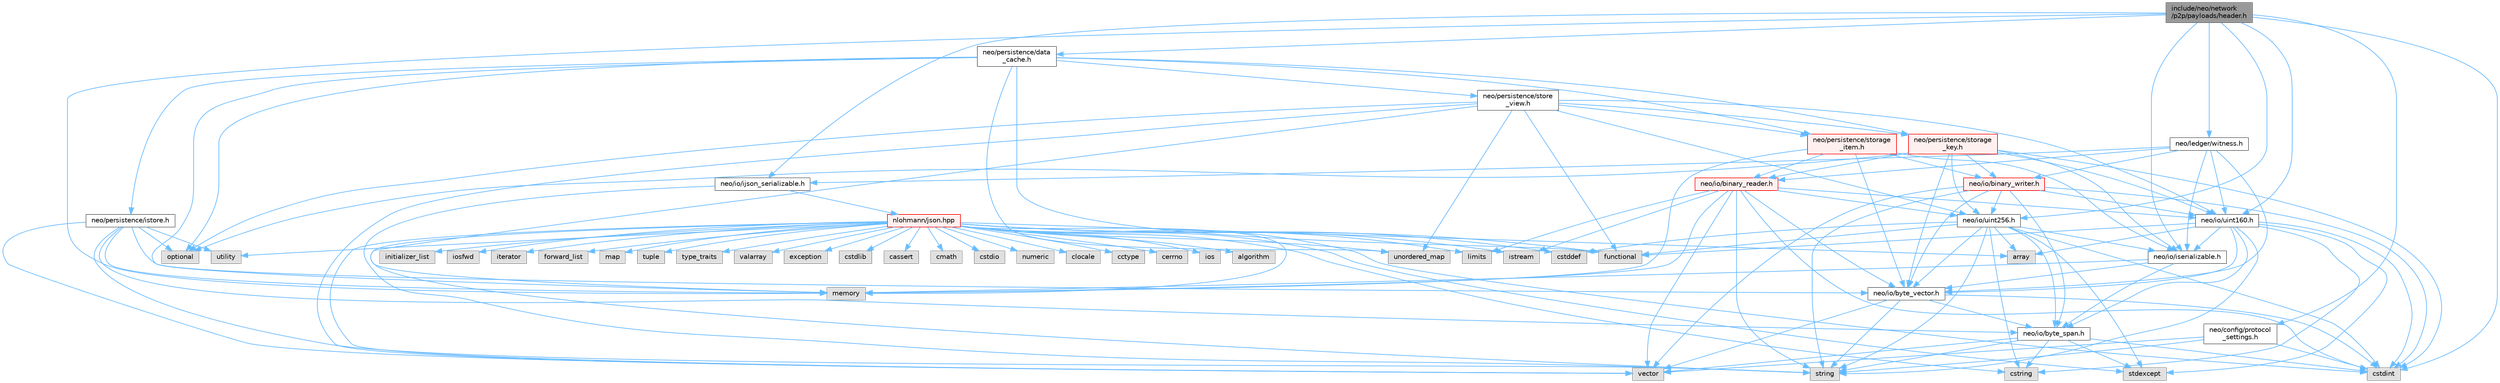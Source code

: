 digraph "include/neo/network/p2p/payloads/header.h"
{
 // LATEX_PDF_SIZE
  bgcolor="transparent";
  edge [fontname=Helvetica,fontsize=10,labelfontname=Helvetica,labelfontsize=10];
  node [fontname=Helvetica,fontsize=10,shape=box,height=0.2,width=0.4];
  Node1 [id="Node000001",label="include/neo/network\l/p2p/payloads/header.h",height=0.2,width=0.4,color="gray40", fillcolor="grey60", style="filled", fontcolor="black",tooltip=" "];
  Node1 -> Node2 [id="edge1_Node000001_Node000002",color="steelblue1",style="solid",tooltip=" "];
  Node2 [id="Node000002",label="neo/config/protocol\l_settings.h",height=0.2,width=0.4,color="grey40", fillcolor="white", style="filled",URL="$config_2protocol__settings_8h.html",tooltip=" "];
  Node2 -> Node3 [id="edge2_Node000002_Node000003",color="steelblue1",style="solid",tooltip=" "];
  Node3 [id="Node000003",label="cstdint",height=0.2,width=0.4,color="grey60", fillcolor="#E0E0E0", style="filled",tooltip=" "];
  Node2 -> Node4 [id="edge3_Node000002_Node000004",color="steelblue1",style="solid",tooltip=" "];
  Node4 [id="Node000004",label="string",height=0.2,width=0.4,color="grey60", fillcolor="#E0E0E0", style="filled",tooltip=" "];
  Node2 -> Node5 [id="edge4_Node000002_Node000005",color="steelblue1",style="solid",tooltip=" "];
  Node5 [id="Node000005",label="vector",height=0.2,width=0.4,color="grey60", fillcolor="#E0E0E0", style="filled",tooltip=" "];
  Node1 -> Node6 [id="edge5_Node000001_Node000006",color="steelblue1",style="solid",tooltip=" "];
  Node6 [id="Node000006",label="neo/io/ijson_serializable.h",height=0.2,width=0.4,color="grey40", fillcolor="white", style="filled",URL="$ijson__serializable_8h.html",tooltip=" "];
  Node6 -> Node7 [id="edge6_Node000006_Node000007",color="steelblue1",style="solid",tooltip=" "];
  Node7 [id="Node000007",label="nlohmann/json.hpp",height=0.2,width=0.4,color="red", fillcolor="#FFF0F0", style="filled",URL="$json_8hpp.html",tooltip=" "];
  Node7 -> Node8 [id="edge7_Node000007_Node000008",color="steelblue1",style="solid",tooltip=" "];
  Node8 [id="Node000008",label="algorithm",height=0.2,width=0.4,color="grey60", fillcolor="#E0E0E0", style="filled",tooltip=" "];
  Node7 -> Node9 [id="edge8_Node000007_Node000009",color="steelblue1",style="solid",tooltip=" "];
  Node9 [id="Node000009",label="cstddef",height=0.2,width=0.4,color="grey60", fillcolor="#E0E0E0", style="filled",tooltip=" "];
  Node7 -> Node10 [id="edge9_Node000007_Node000010",color="steelblue1",style="solid",tooltip=" "];
  Node10 [id="Node000010",label="functional",height=0.2,width=0.4,color="grey60", fillcolor="#E0E0E0", style="filled",tooltip=" "];
  Node7 -> Node11 [id="edge10_Node000007_Node000011",color="steelblue1",style="solid",tooltip=" "];
  Node11 [id="Node000011",label="initializer_list",height=0.2,width=0.4,color="grey60", fillcolor="#E0E0E0", style="filled",tooltip=" "];
  Node7 -> Node12 [id="edge11_Node000007_Node000012",color="steelblue1",style="solid",tooltip=" "];
  Node12 [id="Node000012",label="iosfwd",height=0.2,width=0.4,color="grey60", fillcolor="#E0E0E0", style="filled",tooltip=" "];
  Node7 -> Node13 [id="edge12_Node000007_Node000013",color="steelblue1",style="solid",tooltip=" "];
  Node13 [id="Node000013",label="iterator",height=0.2,width=0.4,color="grey60", fillcolor="#E0E0E0", style="filled",tooltip=" "];
  Node7 -> Node14 [id="edge13_Node000007_Node000014",color="steelblue1",style="solid",tooltip=" "];
  Node14 [id="Node000014",label="memory",height=0.2,width=0.4,color="grey60", fillcolor="#E0E0E0", style="filled",tooltip=" "];
  Node7 -> Node4 [id="edge14_Node000007_Node000004",color="steelblue1",style="solid",tooltip=" "];
  Node7 -> Node15 [id="edge15_Node000007_Node000015",color="steelblue1",style="solid",tooltip=" "];
  Node15 [id="Node000015",label="utility",height=0.2,width=0.4,color="grey60", fillcolor="#E0E0E0", style="filled",tooltip=" "];
  Node7 -> Node5 [id="edge16_Node000007_Node000005",color="steelblue1",style="solid",tooltip=" "];
  Node7 -> Node16 [id="edge17_Node000007_Node000016",color="steelblue1",style="solid",tooltip=" "];
  Node16 [id="Node000016",label="array",height=0.2,width=0.4,color="grey60", fillcolor="#E0E0E0", style="filled",tooltip=" "];
  Node7 -> Node17 [id="edge18_Node000007_Node000017",color="steelblue1",style="solid",tooltip=" "];
  Node17 [id="Node000017",label="forward_list",height=0.2,width=0.4,color="grey60", fillcolor="#E0E0E0", style="filled",tooltip=" "];
  Node7 -> Node18 [id="edge19_Node000007_Node000018",color="steelblue1",style="solid",tooltip=" "];
  Node18 [id="Node000018",label="map",height=0.2,width=0.4,color="grey60", fillcolor="#E0E0E0", style="filled",tooltip=" "];
  Node7 -> Node19 [id="edge20_Node000007_Node000019",color="steelblue1",style="solid",tooltip=" "];
  Node19 [id="Node000019",label="tuple",height=0.2,width=0.4,color="grey60", fillcolor="#E0E0E0", style="filled",tooltip=" "];
  Node7 -> Node20 [id="edge21_Node000007_Node000020",color="steelblue1",style="solid",tooltip=" "];
  Node20 [id="Node000020",label="type_traits",height=0.2,width=0.4,color="grey60", fillcolor="#E0E0E0", style="filled",tooltip=" "];
  Node7 -> Node21 [id="edge22_Node000007_Node000021",color="steelblue1",style="solid",tooltip=" "];
  Node21 [id="Node000021",label="unordered_map",height=0.2,width=0.4,color="grey60", fillcolor="#E0E0E0", style="filled",tooltip=" "];
  Node7 -> Node22 [id="edge23_Node000007_Node000022",color="steelblue1",style="solid",tooltip=" "];
  Node22 [id="Node000022",label="valarray",height=0.2,width=0.4,color="grey60", fillcolor="#E0E0E0", style="filled",tooltip=" "];
  Node7 -> Node23 [id="edge24_Node000007_Node000023",color="steelblue1",style="solid",tooltip=" "];
  Node23 [id="Node000023",label="exception",height=0.2,width=0.4,color="grey60", fillcolor="#E0E0E0", style="filled",tooltip=" "];
  Node7 -> Node24 [id="edge25_Node000007_Node000024",color="steelblue1",style="solid",tooltip=" "];
  Node24 [id="Node000024",label="stdexcept",height=0.2,width=0.4,color="grey60", fillcolor="#E0E0E0", style="filled",tooltip=" "];
  Node7 -> Node3 [id="edge26_Node000007_Node000003",color="steelblue1",style="solid",tooltip=" "];
  Node7 -> Node25 [id="edge27_Node000007_Node000025",color="steelblue1",style="solid",tooltip=" "];
  Node25 [id="Node000025",label="cstdlib",height=0.2,width=0.4,color="grey60", fillcolor="#E0E0E0", style="filled",tooltip=" "];
  Node7 -> Node26 [id="edge28_Node000007_Node000026",color="steelblue1",style="solid",tooltip=" "];
  Node26 [id="Node000026",label="cassert",height=0.2,width=0.4,color="grey60", fillcolor="#E0E0E0", style="filled",tooltip=" "];
  Node7 -> Node27 [id="edge29_Node000007_Node000027",color="steelblue1",style="solid",tooltip=" "];
  Node27 [id="Node000027",label="limits",height=0.2,width=0.4,color="grey60", fillcolor="#E0E0E0", style="filled",tooltip=" "];
  Node7 -> Node28 [id="edge30_Node000007_Node000028",color="steelblue1",style="solid",tooltip=" "];
  Node28 [id="Node000028",label="cstring",height=0.2,width=0.4,color="grey60", fillcolor="#E0E0E0", style="filled",tooltip=" "];
  Node7 -> Node29 [id="edge31_Node000007_Node000029",color="steelblue1",style="solid",tooltip=" "];
  Node29 [id="Node000029",label="cmath",height=0.2,width=0.4,color="grey60", fillcolor="#E0E0E0", style="filled",tooltip=" "];
  Node7 -> Node30 [id="edge32_Node000007_Node000030",color="steelblue1",style="solid",tooltip=" "];
  Node30 [id="Node000030",label="cstdio",height=0.2,width=0.4,color="grey60", fillcolor="#E0E0E0", style="filled",tooltip=" "];
  Node7 -> Node31 [id="edge33_Node000007_Node000031",color="steelblue1",style="solid",tooltip=" "];
  Node31 [id="Node000031",label="numeric",height=0.2,width=0.4,color="grey60", fillcolor="#E0E0E0", style="filled",tooltip=" "];
  Node7 -> Node32 [id="edge34_Node000007_Node000032",color="steelblue1",style="solid",tooltip=" "];
  Node32 [id="Node000032",label="istream",height=0.2,width=0.4,color="grey60", fillcolor="#E0E0E0", style="filled",tooltip=" "];
  Node7 -> Node33 [id="edge35_Node000007_Node000033",color="steelblue1",style="solid",tooltip=" "];
  Node33 [id="Node000033",label="clocale",height=0.2,width=0.4,color="grey60", fillcolor="#E0E0E0", style="filled",tooltip=" "];
  Node7 -> Node34 [id="edge36_Node000007_Node000034",color="steelblue1",style="solid",tooltip=" "];
  Node34 [id="Node000034",label="cctype",height=0.2,width=0.4,color="grey60", fillcolor="#E0E0E0", style="filled",tooltip=" "];
  Node7 -> Node35 [id="edge37_Node000007_Node000035",color="steelblue1",style="solid",tooltip=" "];
  Node35 [id="Node000035",label="cerrno",height=0.2,width=0.4,color="grey60", fillcolor="#E0E0E0", style="filled",tooltip=" "];
  Node7 -> Node36 [id="edge38_Node000007_Node000036",color="steelblue1",style="solid",tooltip=" "];
  Node36 [id="Node000036",label="ios",height=0.2,width=0.4,color="grey60", fillcolor="#E0E0E0", style="filled",tooltip=" "];
  Node6 -> Node4 [id="edge39_Node000006_Node000004",color="steelblue1",style="solid",tooltip=" "];
  Node1 -> Node39 [id="edge40_Node000001_Node000039",color="steelblue1",style="solid",tooltip=" "];
  Node39 [id="Node000039",label="neo/io/iserializable.h",height=0.2,width=0.4,color="grey40", fillcolor="white", style="filled",URL="$iserializable_8h.html",tooltip=" "];
  Node39 -> Node40 [id="edge41_Node000039_Node000040",color="steelblue1",style="solid",tooltip=" "];
  Node40 [id="Node000040",label="neo/io/byte_span.h",height=0.2,width=0.4,color="grey40", fillcolor="white", style="filled",URL="$io_2byte__span_8h.html",tooltip=" "];
  Node40 -> Node3 [id="edge42_Node000040_Node000003",color="steelblue1",style="solid",tooltip=" "];
  Node40 -> Node28 [id="edge43_Node000040_Node000028",color="steelblue1",style="solid",tooltip=" "];
  Node40 -> Node24 [id="edge44_Node000040_Node000024",color="steelblue1",style="solid",tooltip=" "];
  Node40 -> Node4 [id="edge45_Node000040_Node000004",color="steelblue1",style="solid",tooltip=" "];
  Node40 -> Node5 [id="edge46_Node000040_Node000005",color="steelblue1",style="solid",tooltip=" "];
  Node39 -> Node41 [id="edge47_Node000039_Node000041",color="steelblue1",style="solid",tooltip=" "];
  Node41 [id="Node000041",label="neo/io/byte_vector.h",height=0.2,width=0.4,color="grey40", fillcolor="white", style="filled",URL="$io_2byte__vector_8h.html",tooltip=" "];
  Node41 -> Node40 [id="edge48_Node000041_Node000040",color="steelblue1",style="solid",tooltip=" "];
  Node41 -> Node3 [id="edge49_Node000041_Node000003",color="steelblue1",style="solid",tooltip=" "];
  Node41 -> Node4 [id="edge50_Node000041_Node000004",color="steelblue1",style="solid",tooltip=" "];
  Node41 -> Node5 [id="edge51_Node000041_Node000005",color="steelblue1",style="solid",tooltip=" "];
  Node39 -> Node14 [id="edge52_Node000039_Node000014",color="steelblue1",style="solid",tooltip=" "];
  Node1 -> Node42 [id="edge53_Node000001_Node000042",color="steelblue1",style="solid",tooltip=" "];
  Node42 [id="Node000042",label="neo/io/uint160.h",height=0.2,width=0.4,color="grey40", fillcolor="white", style="filled",URL="$uint160_8h.html",tooltip=" "];
  Node42 -> Node40 [id="edge54_Node000042_Node000040",color="steelblue1",style="solid",tooltip=" "];
  Node42 -> Node41 [id="edge55_Node000042_Node000041",color="steelblue1",style="solid",tooltip=" "];
  Node42 -> Node39 [id="edge56_Node000042_Node000039",color="steelblue1",style="solid",tooltip=" "];
  Node42 -> Node16 [id="edge57_Node000042_Node000016",color="steelblue1",style="solid",tooltip=" "];
  Node42 -> Node3 [id="edge58_Node000042_Node000003",color="steelblue1",style="solid",tooltip=" "];
  Node42 -> Node28 [id="edge59_Node000042_Node000028",color="steelblue1",style="solid",tooltip=" "];
  Node42 -> Node10 [id="edge60_Node000042_Node000010",color="steelblue1",style="solid",tooltip=" "];
  Node42 -> Node24 [id="edge61_Node000042_Node000024",color="steelblue1",style="solid",tooltip=" "];
  Node42 -> Node4 [id="edge62_Node000042_Node000004",color="steelblue1",style="solid",tooltip=" "];
  Node1 -> Node43 [id="edge63_Node000001_Node000043",color="steelblue1",style="solid",tooltip=" "];
  Node43 [id="Node000043",label="neo/io/uint256.h",height=0.2,width=0.4,color="grey40", fillcolor="white", style="filled",URL="$uint256_8h.html",tooltip=" "];
  Node43 -> Node40 [id="edge64_Node000043_Node000040",color="steelblue1",style="solid",tooltip=" "];
  Node43 -> Node41 [id="edge65_Node000043_Node000041",color="steelblue1",style="solid",tooltip=" "];
  Node43 -> Node39 [id="edge66_Node000043_Node000039",color="steelblue1",style="solid",tooltip=" "];
  Node43 -> Node16 [id="edge67_Node000043_Node000016",color="steelblue1",style="solid",tooltip=" "];
  Node43 -> Node9 [id="edge68_Node000043_Node000009",color="steelblue1",style="solid",tooltip=" "];
  Node43 -> Node3 [id="edge69_Node000043_Node000003",color="steelblue1",style="solid",tooltip=" "];
  Node43 -> Node28 [id="edge70_Node000043_Node000028",color="steelblue1",style="solid",tooltip=" "];
  Node43 -> Node10 [id="edge71_Node000043_Node000010",color="steelblue1",style="solid",tooltip=" "];
  Node43 -> Node24 [id="edge72_Node000043_Node000024",color="steelblue1",style="solid",tooltip=" "];
  Node43 -> Node4 [id="edge73_Node000043_Node000004",color="steelblue1",style="solid",tooltip=" "];
  Node1 -> Node44 [id="edge74_Node000001_Node000044",color="steelblue1",style="solid",tooltip=" "];
  Node44 [id="Node000044",label="neo/ledger/witness.h",height=0.2,width=0.4,color="grey40", fillcolor="white", style="filled",URL="$ledger_2witness_8h.html",tooltip=" "];
  Node44 -> Node45 [id="edge75_Node000044_Node000045",color="steelblue1",style="solid",tooltip=" "];
  Node45 [id="Node000045",label="neo/io/binary_reader.h",height=0.2,width=0.4,color="red", fillcolor="#FFF0F0", style="filled",URL="$binary__reader_8h.html",tooltip=" "];
  Node45 -> Node41 [id="edge76_Node000045_Node000041",color="steelblue1",style="solid",tooltip=" "];
  Node45 -> Node42 [id="edge77_Node000045_Node000042",color="steelblue1",style="solid",tooltip=" "];
  Node45 -> Node43 [id="edge78_Node000045_Node000043",color="steelblue1",style="solid",tooltip=" "];
  Node45 -> Node3 [id="edge79_Node000045_Node000003",color="steelblue1",style="solid",tooltip=" "];
  Node45 -> Node32 [id="edge80_Node000045_Node000032",color="steelblue1",style="solid",tooltip=" "];
  Node45 -> Node27 [id="edge81_Node000045_Node000027",color="steelblue1",style="solid",tooltip=" "];
  Node45 -> Node14 [id="edge82_Node000045_Node000014",color="steelblue1",style="solid",tooltip=" "];
  Node45 -> Node4 [id="edge83_Node000045_Node000004",color="steelblue1",style="solid",tooltip=" "];
  Node45 -> Node5 [id="edge84_Node000045_Node000005",color="steelblue1",style="solid",tooltip=" "];
  Node44 -> Node48 [id="edge85_Node000044_Node000048",color="steelblue1",style="solid",tooltip=" "];
  Node48 [id="Node000048",label="neo/io/binary_writer.h",height=0.2,width=0.4,color="red", fillcolor="#FFF0F0", style="filled",URL="$binary__writer_8h.html",tooltip=" "];
  Node48 -> Node40 [id="edge86_Node000048_Node000040",color="steelblue1",style="solid",tooltip=" "];
  Node48 -> Node41 [id="edge87_Node000048_Node000041",color="steelblue1",style="solid",tooltip=" "];
  Node48 -> Node42 [id="edge88_Node000048_Node000042",color="steelblue1",style="solid",tooltip=" "];
  Node48 -> Node43 [id="edge89_Node000048_Node000043",color="steelblue1",style="solid",tooltip=" "];
  Node48 -> Node3 [id="edge90_Node000048_Node000003",color="steelblue1",style="solid",tooltip=" "];
  Node48 -> Node4 [id="edge91_Node000048_Node000004",color="steelblue1",style="solid",tooltip=" "];
  Node48 -> Node5 [id="edge92_Node000048_Node000005",color="steelblue1",style="solid",tooltip=" "];
  Node44 -> Node41 [id="edge93_Node000044_Node000041",color="steelblue1",style="solid",tooltip=" "];
  Node44 -> Node6 [id="edge94_Node000044_Node000006",color="steelblue1",style="solid",tooltip=" "];
  Node44 -> Node39 [id="edge95_Node000044_Node000039",color="steelblue1",style="solid",tooltip=" "];
  Node44 -> Node42 [id="edge96_Node000044_Node000042",color="steelblue1",style="solid",tooltip=" "];
  Node1 -> Node49 [id="edge97_Node000001_Node000049",color="steelblue1",style="solid",tooltip=" "];
  Node49 [id="Node000049",label="neo/persistence/data\l_cache.h",height=0.2,width=0.4,color="grey40", fillcolor="white", style="filled",URL="$data__cache_8h.html",tooltip=" "];
  Node49 -> Node50 [id="edge98_Node000049_Node000050",color="steelblue1",style="solid",tooltip=" "];
  Node50 [id="Node000050",label="neo/persistence/istore.h",height=0.2,width=0.4,color="grey40", fillcolor="white", style="filled",URL="$istore_8h.html",tooltip=" "];
  Node50 -> Node40 [id="edge99_Node000050_Node000040",color="steelblue1",style="solid",tooltip=" "];
  Node50 -> Node41 [id="edge100_Node000050_Node000041",color="steelblue1",style="solid",tooltip=" "];
  Node50 -> Node14 [id="edge101_Node000050_Node000014",color="steelblue1",style="solid",tooltip=" "];
  Node50 -> Node51 [id="edge102_Node000050_Node000051",color="steelblue1",style="solid",tooltip=" "];
  Node51 [id="Node000051",label="optional",height=0.2,width=0.4,color="grey60", fillcolor="#E0E0E0", style="filled",tooltip=" "];
  Node50 -> Node4 [id="edge103_Node000050_Node000004",color="steelblue1",style="solid",tooltip=" "];
  Node50 -> Node15 [id="edge104_Node000050_Node000015",color="steelblue1",style="solid",tooltip=" "];
  Node50 -> Node5 [id="edge105_Node000050_Node000005",color="steelblue1",style="solid",tooltip=" "];
  Node49 -> Node52 [id="edge106_Node000049_Node000052",color="steelblue1",style="solid",tooltip=" "];
  Node52 [id="Node000052",label="neo/persistence/storage\l_item.h",height=0.2,width=0.4,color="red", fillcolor="#FFF0F0", style="filled",URL="$persistence_2storage__item_8h.html",tooltip=" "];
  Node52 -> Node45 [id="edge107_Node000052_Node000045",color="steelblue1",style="solid",tooltip=" "];
  Node52 -> Node48 [id="edge108_Node000052_Node000048",color="steelblue1",style="solid",tooltip=" "];
  Node52 -> Node41 [id="edge109_Node000052_Node000041",color="steelblue1",style="solid",tooltip=" "];
  Node52 -> Node39 [id="edge110_Node000052_Node000039",color="steelblue1",style="solid",tooltip=" "];
  Node52 -> Node14 [id="edge111_Node000052_Node000014",color="steelblue1",style="solid",tooltip=" "];
  Node49 -> Node58 [id="edge112_Node000049_Node000058",color="steelblue1",style="solid",tooltip=" "];
  Node58 [id="Node000058",label="neo/persistence/storage\l_key.h",height=0.2,width=0.4,color="red", fillcolor="#FFF0F0", style="filled",URL="$persistence_2storage__key_8h.html",tooltip=" "];
  Node58 -> Node45 [id="edge113_Node000058_Node000045",color="steelblue1",style="solid",tooltip=" "];
  Node58 -> Node48 [id="edge114_Node000058_Node000048",color="steelblue1",style="solid",tooltip=" "];
  Node58 -> Node41 [id="edge115_Node000058_Node000041",color="steelblue1",style="solid",tooltip=" "];
  Node58 -> Node39 [id="edge116_Node000058_Node000039",color="steelblue1",style="solid",tooltip=" "];
  Node58 -> Node42 [id="edge117_Node000058_Node000042",color="steelblue1",style="solid",tooltip=" "];
  Node58 -> Node43 [id="edge118_Node000058_Node000043",color="steelblue1",style="solid",tooltip=" "];
  Node58 -> Node3 [id="edge119_Node000058_Node000003",color="steelblue1",style="solid",tooltip=" "];
  Node58 -> Node51 [id="edge120_Node000058_Node000051",color="steelblue1",style="solid",tooltip=" "];
  Node49 -> Node62 [id="edge121_Node000049_Node000062",color="steelblue1",style="solid",tooltip=" "];
  Node62 [id="Node000062",label="neo/persistence/store\l_view.h",height=0.2,width=0.4,color="grey40", fillcolor="white", style="filled",URL="$store__view_8h.html",tooltip=" "];
  Node62 -> Node42 [id="edge122_Node000062_Node000042",color="steelblue1",style="solid",tooltip=" "];
  Node62 -> Node43 [id="edge123_Node000062_Node000043",color="steelblue1",style="solid",tooltip=" "];
  Node62 -> Node52 [id="edge124_Node000062_Node000052",color="steelblue1",style="solid",tooltip=" "];
  Node62 -> Node58 [id="edge125_Node000062_Node000058",color="steelblue1",style="solid",tooltip=" "];
  Node62 -> Node10 [id="edge126_Node000062_Node000010",color="steelblue1",style="solid",tooltip=" "];
  Node62 -> Node14 [id="edge127_Node000062_Node000014",color="steelblue1",style="solid",tooltip=" "];
  Node62 -> Node51 [id="edge128_Node000062_Node000051",color="steelblue1",style="solid",tooltip=" "];
  Node62 -> Node21 [id="edge129_Node000062_Node000021",color="steelblue1",style="solid",tooltip=" "];
  Node62 -> Node5 [id="edge130_Node000062_Node000005",color="steelblue1",style="solid",tooltip=" "];
  Node49 -> Node10 [id="edge131_Node000049_Node000010",color="steelblue1",style="solid",tooltip=" "];
  Node49 -> Node14 [id="edge132_Node000049_Node000014",color="steelblue1",style="solid",tooltip=" "];
  Node49 -> Node51 [id="edge133_Node000049_Node000051",color="steelblue1",style="solid",tooltip=" "];
  Node49 -> Node21 [id="edge134_Node000049_Node000021",color="steelblue1",style="solid",tooltip=" "];
  Node1 -> Node3 [id="edge135_Node000001_Node000003",color="steelblue1",style="solid",tooltip=" "];
  Node1 -> Node14 [id="edge136_Node000001_Node000014",color="steelblue1",style="solid",tooltip=" "];
}
